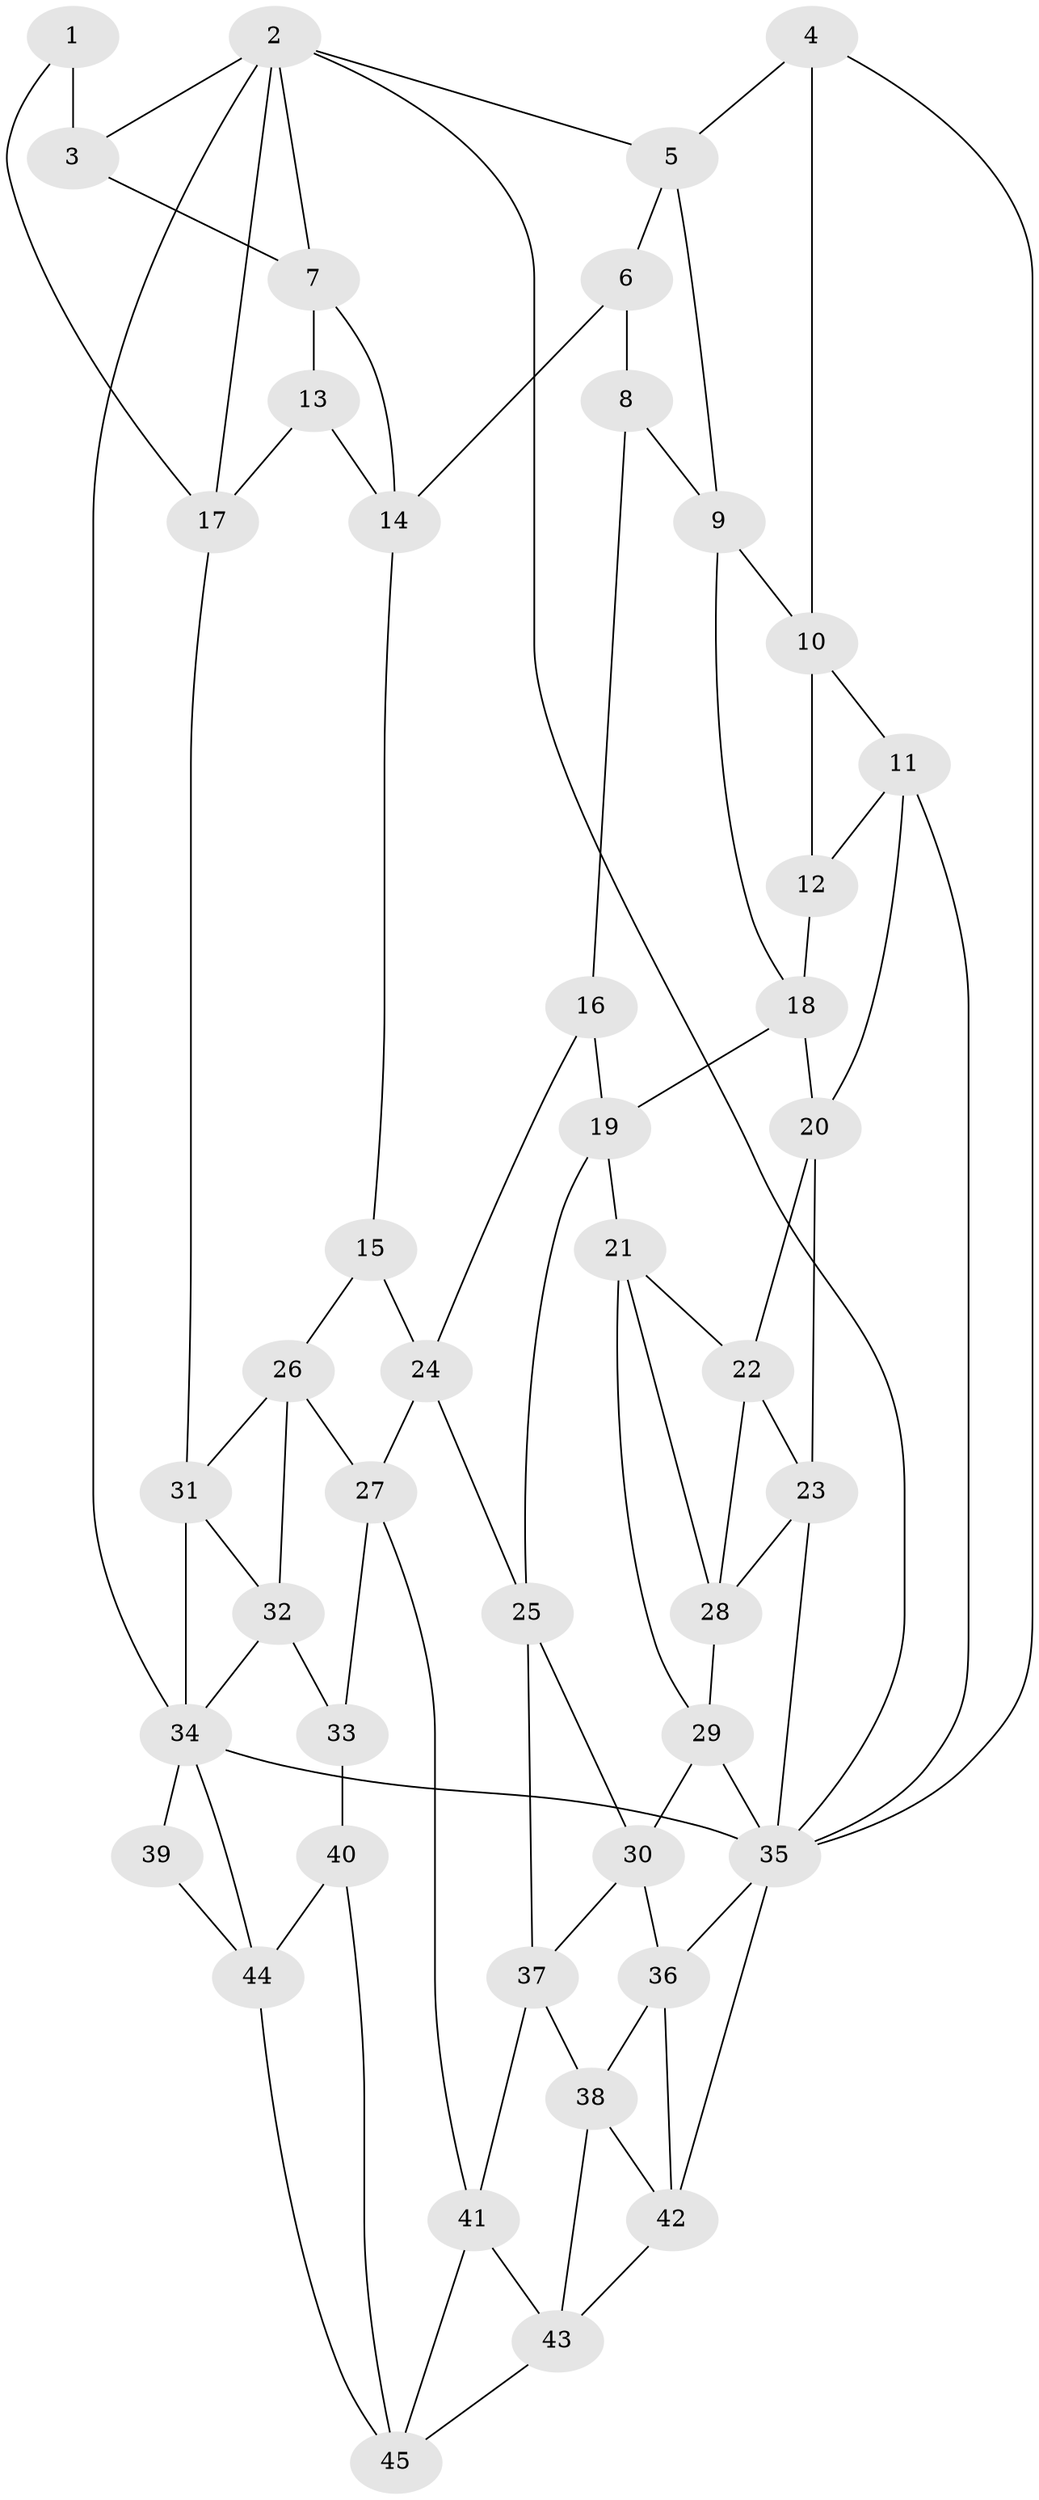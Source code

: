 // original degree distribution, {3: 0.022222222222222223, 6: 0.24444444444444444, 5: 0.4666666666666667, 4: 0.26666666666666666}
// Generated by graph-tools (version 1.1) at 2025/27/03/09/25 03:27:07]
// undirected, 45 vertices, 87 edges
graph export_dot {
graph [start="1"]
  node [color=gray90,style=filled];
  1;
  2;
  3;
  4;
  5;
  6;
  7;
  8;
  9;
  10;
  11;
  12;
  13;
  14;
  15;
  16;
  17;
  18;
  19;
  20;
  21;
  22;
  23;
  24;
  25;
  26;
  27;
  28;
  29;
  30;
  31;
  32;
  33;
  34;
  35;
  36;
  37;
  38;
  39;
  40;
  41;
  42;
  43;
  44;
  45;
  1 -- 3 [weight=2.0];
  1 -- 17 [weight=1.0];
  2 -- 3 [weight=1.0];
  2 -- 5 [weight=1.0];
  2 -- 7 [weight=1.0];
  2 -- 17 [weight=1.0];
  2 -- 34 [weight=1.0];
  2 -- 35 [weight=1.0];
  3 -- 7 [weight=1.0];
  4 -- 5 [weight=1.0];
  4 -- 10 [weight=1.0];
  4 -- 35 [weight=1.0];
  5 -- 6 [weight=1.0];
  5 -- 9 [weight=1.0];
  6 -- 8 [weight=2.0];
  6 -- 14 [weight=1.0];
  7 -- 13 [weight=1.0];
  7 -- 14 [weight=1.0];
  8 -- 9 [weight=1.0];
  8 -- 16 [weight=1.0];
  9 -- 10 [weight=1.0];
  9 -- 18 [weight=1.0];
  10 -- 11 [weight=1.0];
  10 -- 12 [weight=1.0];
  11 -- 12 [weight=1.0];
  11 -- 20 [weight=1.0];
  11 -- 35 [weight=1.0];
  12 -- 18 [weight=1.0];
  13 -- 14 [weight=1.0];
  13 -- 17 [weight=1.0];
  14 -- 15 [weight=1.0];
  15 -- 24 [weight=1.0];
  15 -- 26 [weight=1.0];
  16 -- 19 [weight=1.0];
  16 -- 24 [weight=1.0];
  17 -- 31 [weight=1.0];
  18 -- 19 [weight=1.0];
  18 -- 20 [weight=1.0];
  19 -- 21 [weight=1.0];
  19 -- 25 [weight=1.0];
  20 -- 22 [weight=1.0];
  20 -- 23 [weight=1.0];
  21 -- 22 [weight=1.0];
  21 -- 28 [weight=1.0];
  21 -- 29 [weight=1.0];
  22 -- 23 [weight=1.0];
  22 -- 28 [weight=1.0];
  23 -- 28 [weight=1.0];
  23 -- 35 [weight=1.0];
  24 -- 25 [weight=1.0];
  24 -- 27 [weight=1.0];
  25 -- 30 [weight=1.0];
  25 -- 37 [weight=1.0];
  26 -- 27 [weight=1.0];
  26 -- 31 [weight=1.0];
  26 -- 32 [weight=1.0];
  27 -- 33 [weight=1.0];
  27 -- 41 [weight=1.0];
  28 -- 29 [weight=1.0];
  29 -- 30 [weight=1.0];
  29 -- 35 [weight=1.0];
  30 -- 36 [weight=1.0];
  30 -- 37 [weight=1.0];
  31 -- 32 [weight=1.0];
  31 -- 34 [weight=1.0];
  32 -- 33 [weight=1.0];
  32 -- 34 [weight=1.0];
  33 -- 40 [weight=2.0];
  34 -- 35 [weight=1.0];
  34 -- 39 [weight=2.0];
  34 -- 44 [weight=1.0];
  35 -- 36 [weight=1.0];
  35 -- 42 [weight=1.0];
  36 -- 38 [weight=1.0];
  36 -- 42 [weight=1.0];
  37 -- 38 [weight=1.0];
  37 -- 41 [weight=1.0];
  38 -- 42 [weight=1.0];
  38 -- 43 [weight=1.0];
  39 -- 44 [weight=1.0];
  40 -- 44 [weight=1.0];
  40 -- 45 [weight=1.0];
  41 -- 43 [weight=1.0];
  41 -- 45 [weight=1.0];
  42 -- 43 [weight=1.0];
  43 -- 45 [weight=1.0];
  44 -- 45 [weight=1.0];
}
